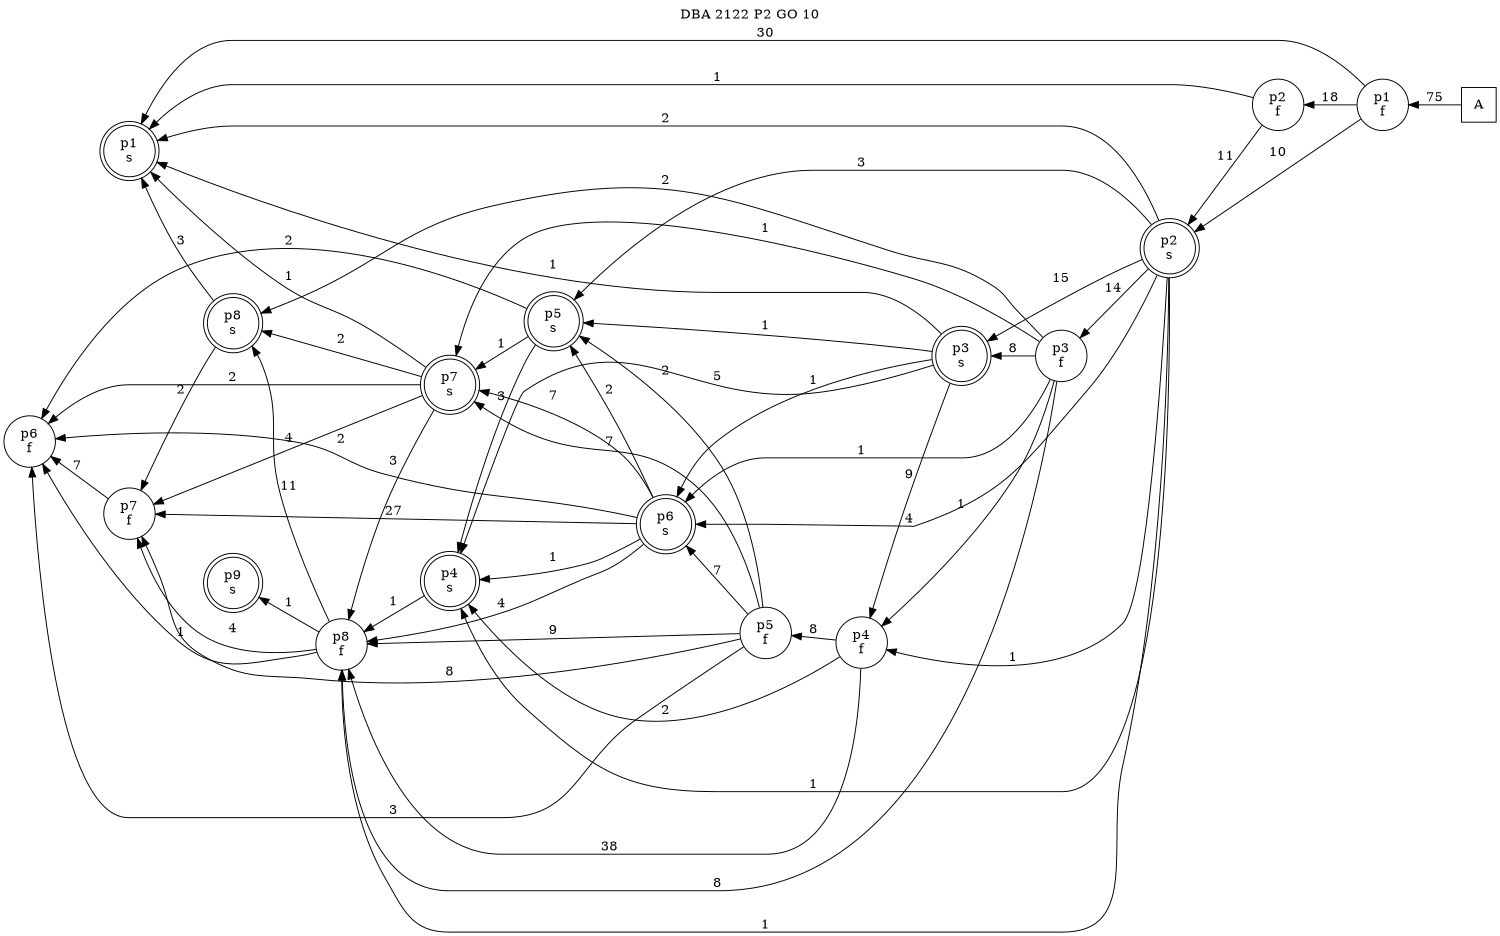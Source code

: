 digraph DBA_2122_P2_GO_10_GOOD {
labelloc="tl"
label= " DBA 2122 P2 GO 10 "
rankdir="RL";
graph [ size=" 10 , 10 !"]

"A" [shape="square" label="A"]
"p1_f" [shape="circle" label="p1
f"]
"p1_s" [shape="doublecircle" label="p1
s"]
"p2_f" [shape="circle" label="p2
f"]
"p2_s" [shape="doublecircle" label="p2
s"]
"p3_f" [shape="circle" label="p3
f"]
"p3_s" [shape="doublecircle" label="p3
s"]
"p4_f" [shape="circle" label="p4
f"]
"p5_f" [shape="circle" label="p5
f"]
"p5_s" [shape="doublecircle" label="p5
s"]
"p4_s" [shape="doublecircle" label="p4
s"]
"p6_s" [shape="doublecircle" label="p6
s"]
"p7_f" [shape="circle" label="p7
f"]
"p6_f" [shape="circle" label="p6
f"]
"p7_s" [shape="doublecircle" label="p7
s"]
"p8_f" [shape="circle" label="p8
f"]
"p8_s" [shape="doublecircle" label="p8
s"]
"p9_s" [shape="doublecircle" label="p9
s"]
"A" -> "p1_f" [ label=75]
"p1_f" -> "p1_s" [ label=30]
"p1_f" -> "p2_f" [ label=18]
"p1_f" -> "p2_s" [ label=10]
"p2_f" -> "p1_s" [ label=1]
"p2_f" -> "p2_s" [ label=11]
"p2_s" -> "p1_s" [ label=2]
"p2_s" -> "p3_f" [ label=14]
"p2_s" -> "p3_s" [ label=15]
"p2_s" -> "p4_f" [ label=1]
"p2_s" -> "p5_s" [ label=3]
"p2_s" -> "p4_s" [ label=1]
"p2_s" -> "p6_s" [ label=4]
"p2_s" -> "p8_f" [ label=1]
"p3_f" -> "p3_s" [ label=8]
"p3_f" -> "p4_f" [ label=1]
"p3_f" -> "p6_s" [ label=1]
"p3_f" -> "p7_s" [ label=1]
"p3_f" -> "p8_f" [ label=8]
"p3_f" -> "p8_s" [ label=2]
"p3_s" -> "p1_s" [ label=1]
"p3_s" -> "p4_f" [ label=9]
"p3_s" -> "p5_s" [ label=1]
"p3_s" -> "p4_s" [ label=5]
"p3_s" -> "p6_s" [ label=1]
"p4_f" -> "p5_f" [ label=8]
"p4_f" -> "p4_s" [ label=2]
"p4_f" -> "p8_f" [ label=38]
"p5_f" -> "p5_s" [ label=2]
"p5_f" -> "p6_s" [ label=7]
"p5_f" -> "p7_f" [ label=8]
"p5_f" -> "p6_f" [ label=3]
"p5_f" -> "p7_s" [ label=7]
"p5_f" -> "p8_f" [ label=9]
"p5_s" -> "p4_s" [ label=3]
"p5_s" -> "p6_f" [ label=2]
"p5_s" -> "p7_s" [ label=1]
"p4_s" -> "p8_f" [ label=1]
"p6_s" -> "p5_s" [ label=2]
"p6_s" -> "p4_s" [ label=1]
"p6_s" -> "p7_f" [ label=27]
"p6_s" -> "p6_f" [ label=2]
"p6_s" -> "p7_s" [ label=7]
"p6_s" -> "p8_f" [ label=4]
"p7_f" -> "p6_f" [ label=7]
"p7_s" -> "p1_s" [ label=1]
"p7_s" -> "p7_f" [ label=4]
"p7_s" -> "p6_f" [ label=2]
"p7_s" -> "p8_f" [ label=3]
"p7_s" -> "p8_s" [ label=2]
"p8_f" -> "p7_f" [ label=4]
"p8_f" -> "p6_f" [ label=1]
"p8_f" -> "p8_s" [ label=11]
"p8_f" -> "p9_s" [ label=1]
"p8_s" -> "p1_s" [ label=3]
"p8_s" -> "p7_f" [ label=2]
}
